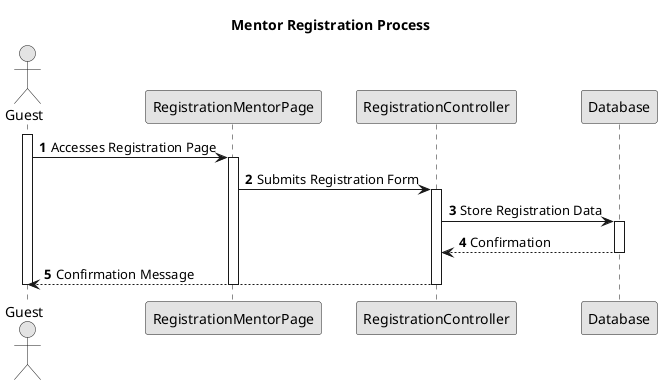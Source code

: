 @startuml
skinparam monochrome true
skinparam packageStyle rectangle
skinparam shadowing false

title Mentor Registration Process

autonumber

actor Guest
participant "RegistrationMentorPage" as MentorPage
participant "RegistrationController" as RegCtrl
participant Database

activate Guest

Guest -> MentorPage : Accesses Registration Page
activate MentorPage

MentorPage -> RegCtrl : Submits Registration Form
activate RegCtrl

RegCtrl -> Database : Store Registration Data
activate Database
Database --> RegCtrl : Confirmation
deactivate Database

RegCtrl --> Guest : Confirmation Message
deactivate RegCtrl
deactivate MentorPage

deactivate Guest

@enduml
